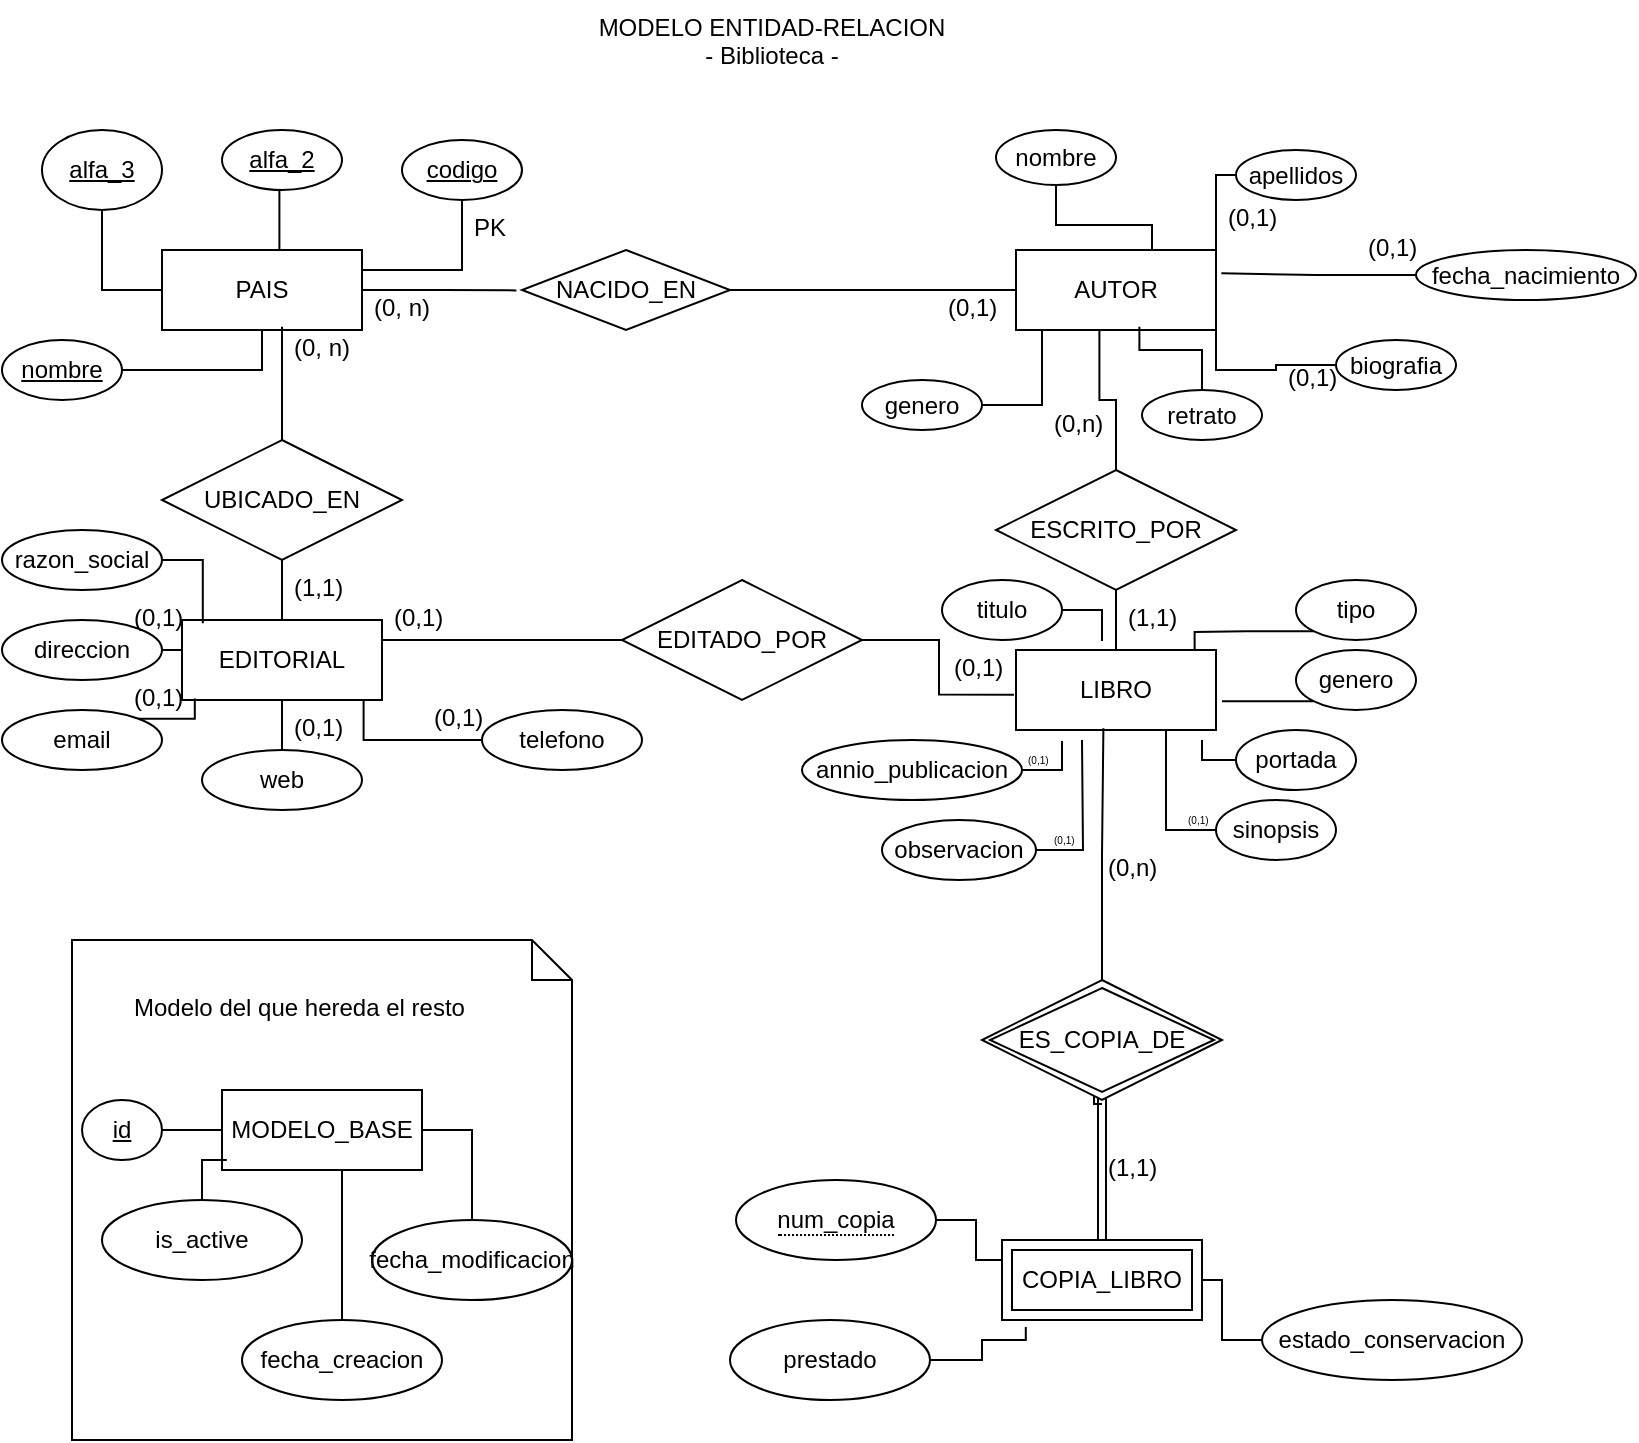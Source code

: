 <mxfile version="21.6.6" type="device">
  <diagram name="Página-1" id="tvkSS4rMcff3ueoVKAWK">
    <mxGraphModel dx="2440" dy="892" grid="1" gridSize="10" guides="1" tooltips="1" connect="1" arrows="1" fold="1" page="1" pageScale="1" pageWidth="827" pageHeight="1169" math="0" shadow="0">
      <root>
        <mxCell id="0" />
        <mxCell id="1" parent="0" />
        <mxCell id="QUkeyodenucUo9oFleA2-39" style="edgeStyle=orthogonalEdgeStyle;rounded=0;orthogonalLoop=1;jettySize=auto;html=1;entryX=-0.027;entryY=0.505;entryDx=0;entryDy=0;entryPerimeter=0;endArrow=none;endFill=0;" edge="1" parent="1" source="QUkeyodenucUo9oFleA2-12" target="QUkeyodenucUo9oFleA2-38">
          <mxGeometry relative="1" as="geometry" />
        </mxCell>
        <mxCell id="QUkeyodenucUo9oFleA2-12" value="PAIS" style="whiteSpace=wrap;html=1;align=center;" vertex="1" parent="1">
          <mxGeometry x="90" y="145" width="100" height="40" as="geometry" />
        </mxCell>
        <mxCell id="QUkeyodenucUo9oFleA2-26" style="edgeStyle=orthogonalEdgeStyle;rounded=0;orthogonalLoop=1;jettySize=auto;html=1;exitX=0.5;exitY=1;exitDx=0;exitDy=0;entryX=1;entryY=0.25;entryDx=0;entryDy=0;endArrow=none;endFill=0;" edge="1" parent="1" source="QUkeyodenucUo9oFleA2-13" target="QUkeyodenucUo9oFleA2-12">
          <mxGeometry relative="1" as="geometry" />
        </mxCell>
        <mxCell id="QUkeyodenucUo9oFleA2-13" value="codigo" style="ellipse;whiteSpace=wrap;html=1;align=center;fontStyle=4;" vertex="1" parent="1">
          <mxGeometry x="210" y="90" width="60" height="30" as="geometry" />
        </mxCell>
        <mxCell id="QUkeyodenucUo9oFleA2-27" style="edgeStyle=orthogonalEdgeStyle;rounded=0;orthogonalLoop=1;jettySize=auto;html=1;exitX=0.5;exitY=1;exitDx=0;exitDy=0;entryX=0.587;entryY=0.005;entryDx=0;entryDy=0;entryPerimeter=0;endArrow=none;endFill=0;" edge="1" parent="1" source="QUkeyodenucUo9oFleA2-14" target="QUkeyodenucUo9oFleA2-12">
          <mxGeometry relative="1" as="geometry" />
        </mxCell>
        <mxCell id="QUkeyodenucUo9oFleA2-14" value="alfa_2" style="ellipse;whiteSpace=wrap;html=1;align=center;fontStyle=4" vertex="1" parent="1">
          <mxGeometry x="120" y="85" width="60" height="30" as="geometry" />
        </mxCell>
        <mxCell id="QUkeyodenucUo9oFleA2-33" style="edgeStyle=orthogonalEdgeStyle;rounded=0;orthogonalLoop=1;jettySize=auto;html=1;exitX=0.5;exitY=1;exitDx=0;exitDy=0;entryX=0;entryY=0.5;entryDx=0;entryDy=0;endArrow=none;endFill=0;" edge="1" parent="1" source="QUkeyodenucUo9oFleA2-15" target="QUkeyodenucUo9oFleA2-12">
          <mxGeometry relative="1" as="geometry" />
        </mxCell>
        <mxCell id="QUkeyodenucUo9oFleA2-15" value="alfa_3" style="ellipse;whiteSpace=wrap;html=1;align=center;fontStyle=4" vertex="1" parent="1">
          <mxGeometry x="30" y="85" width="60" height="40" as="geometry" />
        </mxCell>
        <mxCell id="QUkeyodenucUo9oFleA2-30" value="" style="edgeStyle=orthogonalEdgeStyle;rounded=0;orthogonalLoop=1;jettySize=auto;html=1;endArrow=none;endFill=0;" edge="1" parent="1" source="QUkeyodenucUo9oFleA2-16" target="QUkeyodenucUo9oFleA2-12">
          <mxGeometry relative="1" as="geometry" />
        </mxCell>
        <mxCell id="QUkeyodenucUo9oFleA2-16" value="nombre" style="ellipse;whiteSpace=wrap;html=1;align=center;fontStyle=4" vertex="1" parent="1">
          <mxGeometry x="10" y="190" width="60" height="30" as="geometry" />
        </mxCell>
        <mxCell id="QUkeyodenucUo9oFleA2-19" value="MODELO ENTIDAD-RELACION&lt;br&gt;- Biblioteca -" style="text;strokeColor=none;fillColor=none;spacingLeft=4;spacingRight=4;overflow=hidden;rotatable=0;points=[[0,0.5],[1,0.5]];portConstraint=eastwest;fontSize=12;whiteSpace=wrap;html=1;align=center;" vertex="1" parent="1">
          <mxGeometry x="270" y="20" width="250" height="30" as="geometry" />
        </mxCell>
        <mxCell id="QUkeyodenucUo9oFleA2-36" value="PK" style="text;strokeColor=none;fillColor=none;spacingLeft=4;spacingRight=4;overflow=hidden;rotatable=0;points=[[0,0.5],[1,0.5]];portConstraint=eastwest;fontSize=12;whiteSpace=wrap;html=1;" vertex="1" parent="1">
          <mxGeometry x="240" y="120" width="40" height="30" as="geometry" />
        </mxCell>
        <mxCell id="QUkeyodenucUo9oFleA2-40" style="edgeStyle=orthogonalEdgeStyle;rounded=0;orthogonalLoop=1;jettySize=auto;html=1;entryX=0;entryY=0.5;entryDx=0;entryDy=0;endArrow=none;endFill=0;" edge="1" parent="1" source="QUkeyodenucUo9oFleA2-38" target="QUkeyodenucUo9oFleA2-43">
          <mxGeometry relative="1" as="geometry">
            <mxPoint x="437.2" y="167" as="targetPoint" />
          </mxGeometry>
        </mxCell>
        <mxCell id="QUkeyodenucUo9oFleA2-38" value="NACIDO_EN" style="shape=rhombus;perimeter=rhombusPerimeter;whiteSpace=wrap;html=1;align=center;" vertex="1" parent="1">
          <mxGeometry x="270" y="145" width="104" height="40" as="geometry" />
        </mxCell>
        <mxCell id="QUkeyodenucUo9oFleA2-43" value="AUTOR" style="whiteSpace=wrap;html=1;align=center;" vertex="1" parent="1">
          <mxGeometry x="517" y="145" width="100" height="40" as="geometry" />
        </mxCell>
        <mxCell id="QUkeyodenucUo9oFleA2-45" value="(0, n)" style="text;strokeColor=none;fillColor=none;spacingLeft=4;spacingRight=4;overflow=hidden;rotatable=0;points=[[0,0.5],[1,0.5]];portConstraint=eastwest;fontSize=12;whiteSpace=wrap;html=1;" vertex="1" parent="1">
          <mxGeometry x="190" y="160" width="40" height="30" as="geometry" />
        </mxCell>
        <mxCell id="QUkeyodenucUo9oFleA2-46" value="(0,1)" style="text;strokeColor=none;fillColor=none;spacingLeft=4;spacingRight=4;overflow=hidden;rotatable=0;points=[[0,0.5],[1,0.5]];portConstraint=eastwest;fontSize=12;whiteSpace=wrap;html=1;" vertex="1" parent="1">
          <mxGeometry x="477" y="160" width="40" height="30" as="geometry" />
        </mxCell>
        <mxCell id="QUkeyodenucUo9oFleA2-62" style="edgeStyle=orthogonalEdgeStyle;rounded=0;orthogonalLoop=1;jettySize=auto;html=1;exitX=0.5;exitY=0;exitDx=0;exitDy=0;entryX=0.617;entryY=0.958;entryDx=0;entryDy=0;entryPerimeter=0;startArrow=none;startFill=0;endArrow=none;endFill=0;" edge="1" parent="1" source="QUkeyodenucUo9oFleA2-48" target="QUkeyodenucUo9oFleA2-43">
          <mxGeometry relative="1" as="geometry" />
        </mxCell>
        <mxCell id="QUkeyodenucUo9oFleA2-48" value="retrato" style="ellipse;whiteSpace=wrap;html=1;align=center;" vertex="1" parent="1">
          <mxGeometry x="580" y="215" width="60" height="25" as="geometry" />
        </mxCell>
        <mxCell id="QUkeyodenucUo9oFleA2-63" style="edgeStyle=orthogonalEdgeStyle;rounded=0;orthogonalLoop=1;jettySize=auto;html=1;exitX=1;exitY=0.5;exitDx=0;exitDy=0;entryX=0.213;entryY=1;entryDx=0;entryDy=0;entryPerimeter=0;startArrow=none;startFill=0;endArrow=none;endFill=0;" edge="1" parent="1" source="QUkeyodenucUo9oFleA2-49" target="QUkeyodenucUo9oFleA2-43">
          <mxGeometry relative="1" as="geometry">
            <Array as="points">
              <mxPoint x="530" y="223" />
              <mxPoint x="530" y="185" />
            </Array>
          </mxGeometry>
        </mxCell>
        <mxCell id="QUkeyodenucUo9oFleA2-49" value="genero" style="ellipse;whiteSpace=wrap;html=1;align=center;" vertex="1" parent="1">
          <mxGeometry x="440" y="210" width="60" height="25" as="geometry" />
        </mxCell>
        <mxCell id="QUkeyodenucUo9oFleA2-61" style="edgeStyle=orthogonalEdgeStyle;rounded=0;orthogonalLoop=1;jettySize=auto;html=1;exitX=0;exitY=0.5;exitDx=0;exitDy=0;entryX=1;entryY=1;entryDx=0;entryDy=0;startArrow=none;startFill=0;endArrow=none;endFill=0;" edge="1" parent="1" source="QUkeyodenucUo9oFleA2-50" target="QUkeyodenucUo9oFleA2-43">
          <mxGeometry relative="1" as="geometry" />
        </mxCell>
        <mxCell id="QUkeyodenucUo9oFleA2-50" value="biografia" style="ellipse;whiteSpace=wrap;html=1;align=center;" vertex="1" parent="1">
          <mxGeometry x="677" y="190" width="60" height="25" as="geometry" />
        </mxCell>
        <mxCell id="QUkeyodenucUo9oFleA2-56" style="edgeStyle=orthogonalEdgeStyle;rounded=0;orthogonalLoop=1;jettySize=auto;html=1;entryX=0.68;entryY=0.008;entryDx=0;entryDy=0;entryPerimeter=0;startArrow=none;startFill=0;endArrow=none;endFill=0;" edge="1" parent="1" source="QUkeyodenucUo9oFleA2-51" target="QUkeyodenucUo9oFleA2-43">
          <mxGeometry relative="1" as="geometry" />
        </mxCell>
        <mxCell id="QUkeyodenucUo9oFleA2-51" value="nombre" style="ellipse;whiteSpace=wrap;html=1;align=center;" vertex="1" parent="1">
          <mxGeometry x="507" y="85" width="60" height="27.5" as="geometry" />
        </mxCell>
        <mxCell id="QUkeyodenucUo9oFleA2-58" style="edgeStyle=orthogonalEdgeStyle;rounded=0;orthogonalLoop=1;jettySize=auto;html=1;exitX=0;exitY=0.5;exitDx=0;exitDy=0;entryX=1;entryY=0;entryDx=0;entryDy=0;startArrow=none;startFill=0;endArrow=none;endFill=0;" edge="1" parent="1" source="QUkeyodenucUo9oFleA2-52" target="QUkeyodenucUo9oFleA2-43">
          <mxGeometry relative="1" as="geometry" />
        </mxCell>
        <mxCell id="QUkeyodenucUo9oFleA2-52" value="apellidos" style="ellipse;whiteSpace=wrap;html=1;align=center;" vertex="1" parent="1">
          <mxGeometry x="627" y="95" width="60" height="25" as="geometry" />
        </mxCell>
        <mxCell id="QUkeyodenucUo9oFleA2-64" style="edgeStyle=orthogonalEdgeStyle;rounded=0;orthogonalLoop=1;jettySize=auto;html=1;exitX=0;exitY=0.5;exitDx=0;exitDy=0;entryX=1.027;entryY=0.292;entryDx=0;entryDy=0;entryPerimeter=0;endArrow=none;endFill=0;" edge="1" parent="1" source="QUkeyodenucUo9oFleA2-53" target="QUkeyodenucUo9oFleA2-43">
          <mxGeometry relative="1" as="geometry" />
        </mxCell>
        <mxCell id="QUkeyodenucUo9oFleA2-53" value="fecha_nacimiento" style="ellipse;whiteSpace=wrap;html=1;align=center;" vertex="1" parent="1">
          <mxGeometry x="717" y="145" width="110" height="25" as="geometry" />
        </mxCell>
        <mxCell id="QUkeyodenucUo9oFleA2-65" value="(0,1)" style="text;strokeColor=none;fillColor=none;spacingLeft=4;spacingRight=4;overflow=hidden;rotatable=0;points=[[0,0.5],[1,0.5]];portConstraint=eastwest;fontSize=12;whiteSpace=wrap;html=1;" vertex="1" parent="1">
          <mxGeometry x="647" y="195" width="40" height="30" as="geometry" />
        </mxCell>
        <mxCell id="QUkeyodenucUo9oFleA2-66" value="(0,1)" style="text;strokeColor=none;fillColor=none;spacingLeft=4;spacingRight=4;overflow=hidden;rotatable=0;points=[[0,0.5],[1,0.5]];portConstraint=eastwest;fontSize=12;whiteSpace=wrap;html=1;" vertex="1" parent="1">
          <mxGeometry x="687" y="130" width="40" height="30" as="geometry" />
        </mxCell>
        <mxCell id="QUkeyodenucUo9oFleA2-67" value="(0,1)" style="text;strokeColor=none;fillColor=none;spacingLeft=4;spacingRight=4;overflow=hidden;rotatable=0;points=[[0,0.5],[1,0.5]];portConstraint=eastwest;fontSize=12;whiteSpace=wrap;html=1;" vertex="1" parent="1">
          <mxGeometry x="617" y="115" width="40" height="30" as="geometry" />
        </mxCell>
        <mxCell id="QUkeyodenucUo9oFleA2-69" value="EDITORIAL" style="whiteSpace=wrap;html=1;align=center;" vertex="1" parent="1">
          <mxGeometry x="100" y="330" width="100" height="40" as="geometry" />
        </mxCell>
        <mxCell id="QUkeyodenucUo9oFleA2-86" style="edgeStyle=orthogonalEdgeStyle;rounded=0;orthogonalLoop=1;jettySize=auto;html=1;entryX=0.5;entryY=1;entryDx=0;entryDy=0;endArrow=none;endFill=0;" edge="1" parent="1" source="QUkeyodenucUo9oFleA2-70" target="QUkeyodenucUo9oFleA2-69">
          <mxGeometry relative="1" as="geometry" />
        </mxCell>
        <mxCell id="QUkeyodenucUo9oFleA2-70" value="web" style="ellipse;whiteSpace=wrap;html=1;align=center;" vertex="1" parent="1">
          <mxGeometry x="110" y="395" width="80" height="30" as="geometry" />
        </mxCell>
        <mxCell id="QUkeyodenucUo9oFleA2-87" style="edgeStyle=orthogonalEdgeStyle;rounded=0;orthogonalLoop=1;jettySize=auto;html=1;exitX=0;exitY=0.5;exitDx=0;exitDy=0;entryX=0.908;entryY=0.99;entryDx=0;entryDy=0;entryPerimeter=0;endArrow=none;endFill=0;" edge="1" parent="1" source="QUkeyodenucUo9oFleA2-71" target="QUkeyodenucUo9oFleA2-69">
          <mxGeometry relative="1" as="geometry" />
        </mxCell>
        <mxCell id="QUkeyodenucUo9oFleA2-71" value="telefono" style="ellipse;whiteSpace=wrap;html=1;align=center;" vertex="1" parent="1">
          <mxGeometry x="250" y="375" width="80" height="30" as="geometry" />
        </mxCell>
        <mxCell id="QUkeyodenucUo9oFleA2-83" style="edgeStyle=orthogonalEdgeStyle;rounded=0;orthogonalLoop=1;jettySize=auto;html=1;entryX=0.104;entryY=0.04;entryDx=0;entryDy=0;entryPerimeter=0;endArrow=none;endFill=0;" edge="1" parent="1" source="QUkeyodenucUo9oFleA2-72" target="QUkeyodenucUo9oFleA2-69">
          <mxGeometry relative="1" as="geometry" />
        </mxCell>
        <mxCell id="QUkeyodenucUo9oFleA2-72" value="razon_social" style="ellipse;whiteSpace=wrap;html=1;align=center;" vertex="1" parent="1">
          <mxGeometry x="10" y="285" width="80" height="30" as="geometry" />
        </mxCell>
        <mxCell id="QUkeyodenucUo9oFleA2-84" style="edgeStyle=orthogonalEdgeStyle;rounded=0;orthogonalLoop=1;jettySize=auto;html=1;exitX=1;exitY=0.5;exitDx=0;exitDy=0;entryX=0;entryY=0.38;entryDx=0;entryDy=0;entryPerimeter=0;endArrow=none;endFill=0;" edge="1" parent="1" source="QUkeyodenucUo9oFleA2-73" target="QUkeyodenucUo9oFleA2-69">
          <mxGeometry relative="1" as="geometry" />
        </mxCell>
        <mxCell id="QUkeyodenucUo9oFleA2-73" value="direccion" style="ellipse;whiteSpace=wrap;html=1;align=center;" vertex="1" parent="1">
          <mxGeometry x="10" y="330" width="80" height="30" as="geometry" />
        </mxCell>
        <mxCell id="QUkeyodenucUo9oFleA2-85" style="edgeStyle=orthogonalEdgeStyle;rounded=0;orthogonalLoop=1;jettySize=auto;html=1;exitX=1;exitY=0;exitDx=0;exitDy=0;entryX=0.064;entryY=0.98;entryDx=0;entryDy=0;entryPerimeter=0;endArrow=none;endFill=0;" edge="1" parent="1" source="QUkeyodenucUo9oFleA2-74" target="QUkeyodenucUo9oFleA2-69">
          <mxGeometry relative="1" as="geometry" />
        </mxCell>
        <mxCell id="QUkeyodenucUo9oFleA2-74" value="email" style="ellipse;whiteSpace=wrap;html=1;align=center;" vertex="1" parent="1">
          <mxGeometry x="10" y="375" width="80" height="30" as="geometry" />
        </mxCell>
        <mxCell id="QUkeyodenucUo9oFleA2-77" style="edgeStyle=orthogonalEdgeStyle;rounded=0;orthogonalLoop=1;jettySize=auto;html=1;entryX=0.6;entryY=0.96;entryDx=0;entryDy=0;entryPerimeter=0;endArrow=none;endFill=0;" edge="1" parent="1" source="QUkeyodenucUo9oFleA2-76" target="QUkeyodenucUo9oFleA2-12">
          <mxGeometry relative="1" as="geometry" />
        </mxCell>
        <mxCell id="QUkeyodenucUo9oFleA2-78" style="edgeStyle=orthogonalEdgeStyle;rounded=0;orthogonalLoop=1;jettySize=auto;html=1;exitX=0.5;exitY=1;exitDx=0;exitDy=0;entryX=0.5;entryY=0;entryDx=0;entryDy=0;endArrow=none;endFill=0;" edge="1" parent="1" source="QUkeyodenucUo9oFleA2-76" target="QUkeyodenucUo9oFleA2-69">
          <mxGeometry relative="1" as="geometry" />
        </mxCell>
        <mxCell id="QUkeyodenucUo9oFleA2-76" value="UBICADO_EN" style="shape=rhombus;perimeter=rhombusPerimeter;whiteSpace=wrap;html=1;align=center;" vertex="1" parent="1">
          <mxGeometry x="90" y="240" width="120" height="60" as="geometry" />
        </mxCell>
        <mxCell id="QUkeyodenucUo9oFleA2-88" value="(1,1)" style="text;strokeColor=none;fillColor=none;spacingLeft=4;spacingRight=4;overflow=hidden;rotatable=0;points=[[0,0.5],[1,0.5]];portConstraint=eastwest;fontSize=12;whiteSpace=wrap;html=1;" vertex="1" parent="1">
          <mxGeometry x="150" y="300" width="40" height="30" as="geometry" />
        </mxCell>
        <mxCell id="QUkeyodenucUo9oFleA2-89" value="(0, n)" style="text;strokeColor=none;fillColor=none;spacingLeft=4;spacingRight=4;overflow=hidden;rotatable=0;points=[[0,0.5],[1,0.5]];portConstraint=eastwest;fontSize=12;whiteSpace=wrap;html=1;" vertex="1" parent="1">
          <mxGeometry x="150" y="180" width="40" height="30" as="geometry" />
        </mxCell>
        <mxCell id="QUkeyodenucUo9oFleA2-90" value="(0,1)" style="text;strokeColor=none;fillColor=none;spacingLeft=4;spacingRight=4;overflow=hidden;rotatable=0;points=[[0,0.5],[1,0.5]];portConstraint=eastwest;fontSize=12;whiteSpace=wrap;html=1;" vertex="1" parent="1">
          <mxGeometry x="220" y="365" width="40" height="30" as="geometry" />
        </mxCell>
        <mxCell id="QUkeyodenucUo9oFleA2-92" value="(0,1)" style="text;strokeColor=none;fillColor=none;spacingLeft=4;spacingRight=4;overflow=hidden;rotatable=0;points=[[0,0.5],[1,0.5]];portConstraint=eastwest;fontSize=12;whiteSpace=wrap;html=1;" vertex="1" parent="1">
          <mxGeometry x="70" y="355" width="40" height="30" as="geometry" />
        </mxCell>
        <mxCell id="QUkeyodenucUo9oFleA2-93" value="(0,1)" style="text;strokeColor=none;fillColor=none;spacingLeft=4;spacingRight=4;overflow=hidden;rotatable=0;points=[[0,0.5],[1,0.5]];portConstraint=eastwest;fontSize=12;whiteSpace=wrap;html=1;" vertex="1" parent="1">
          <mxGeometry x="150" y="370" width="40" height="30" as="geometry" />
        </mxCell>
        <mxCell id="QUkeyodenucUo9oFleA2-94" value="(0,1)" style="text;strokeColor=none;fillColor=none;spacingLeft=4;spacingRight=4;overflow=hidden;rotatable=0;points=[[0,0.5],[1,0.5]];portConstraint=eastwest;fontSize=12;whiteSpace=wrap;html=1;" vertex="1" parent="1">
          <mxGeometry x="70" y="315" width="40" height="30" as="geometry" />
        </mxCell>
        <mxCell id="QUkeyodenucUo9oFleA2-98" value="LIBRO" style="whiteSpace=wrap;html=1;align=center;" vertex="1" parent="1">
          <mxGeometry x="517" y="345" width="100" height="40" as="geometry" />
        </mxCell>
        <mxCell id="QUkeyodenucUo9oFleA2-105" style="edgeStyle=orthogonalEdgeStyle;rounded=0;orthogonalLoop=1;jettySize=auto;html=1;entryX=-0.01;entryY=0.558;entryDx=0;entryDy=0;entryPerimeter=0;endArrow=none;endFill=0;" edge="1" parent="1" source="QUkeyodenucUo9oFleA2-99" target="QUkeyodenucUo9oFleA2-98">
          <mxGeometry relative="1" as="geometry" />
        </mxCell>
        <mxCell id="QUkeyodenucUo9oFleA2-106" style="edgeStyle=orthogonalEdgeStyle;rounded=0;orthogonalLoop=1;jettySize=auto;html=1;entryX=1;entryY=0.25;entryDx=0;entryDy=0;endArrow=none;endFill=0;" edge="1" parent="1" source="QUkeyodenucUo9oFleA2-99" target="QUkeyodenucUo9oFleA2-69">
          <mxGeometry relative="1" as="geometry" />
        </mxCell>
        <mxCell id="QUkeyodenucUo9oFleA2-99" value="EDITADO_POR" style="shape=rhombus;perimeter=rhombusPerimeter;whiteSpace=wrap;html=1;align=center;" vertex="1" parent="1">
          <mxGeometry x="320" y="310" width="120" height="60" as="geometry" />
        </mxCell>
        <mxCell id="QUkeyodenucUo9oFleA2-101" value="" style="edgeStyle=orthogonalEdgeStyle;rounded=0;orthogonalLoop=1;jettySize=auto;html=1;endArrow=none;endFill=0;" edge="1" parent="1" source="QUkeyodenucUo9oFleA2-100" target="QUkeyodenucUo9oFleA2-98">
          <mxGeometry relative="1" as="geometry" />
        </mxCell>
        <mxCell id="QUkeyodenucUo9oFleA2-103" value="" style="edgeStyle=orthogonalEdgeStyle;rounded=0;orthogonalLoop=1;jettySize=auto;html=1;entryX=0.417;entryY=1;entryDx=0;entryDy=0;entryPerimeter=0;endArrow=none;endFill=0;" edge="1" parent="1" source="QUkeyodenucUo9oFleA2-100" target="QUkeyodenucUo9oFleA2-43">
          <mxGeometry relative="1" as="geometry" />
        </mxCell>
        <mxCell id="QUkeyodenucUo9oFleA2-100" value="ESCRITO_POR" style="shape=rhombus;perimeter=rhombusPerimeter;whiteSpace=wrap;html=1;align=center;" vertex="1" parent="1">
          <mxGeometry x="507" y="255" width="120" height="60" as="geometry" />
        </mxCell>
        <mxCell id="QUkeyodenucUo9oFleA2-107" value="(0,1)" style="text;strokeColor=none;fillColor=none;spacingLeft=4;spacingRight=4;overflow=hidden;rotatable=0;points=[[0,0.5],[1,0.5]];portConstraint=eastwest;fontSize=12;whiteSpace=wrap;html=1;" vertex="1" parent="1">
          <mxGeometry x="200" y="315" width="40" height="30" as="geometry" />
        </mxCell>
        <mxCell id="QUkeyodenucUo9oFleA2-108" value="(0,1)" style="text;strokeColor=none;fillColor=none;spacingLeft=4;spacingRight=4;overflow=hidden;rotatable=0;points=[[0,0.5],[1,0.5]];portConstraint=eastwest;fontSize=12;whiteSpace=wrap;html=1;" vertex="1" parent="1">
          <mxGeometry x="480" y="340" width="40" height="30" as="geometry" />
        </mxCell>
        <mxCell id="QUkeyodenucUo9oFleA2-110" value="(1,1)" style="text;strokeColor=none;fillColor=none;spacingLeft=4;spacingRight=4;overflow=hidden;rotatable=0;points=[[0,0.5],[1,0.5]];portConstraint=eastwest;fontSize=12;whiteSpace=wrap;html=1;" vertex="1" parent="1">
          <mxGeometry x="567" y="315" width="40" height="30" as="geometry" />
        </mxCell>
        <mxCell id="QUkeyodenucUo9oFleA2-111" value="(0,n)" style="text;strokeColor=none;fillColor=none;spacingLeft=4;spacingRight=4;overflow=hidden;rotatable=0;points=[[0,0.5],[1,0.5]];portConstraint=eastwest;fontSize=12;whiteSpace=wrap;html=1;" vertex="1" parent="1">
          <mxGeometry x="530" y="218" width="40" height="30" as="geometry" />
        </mxCell>
        <mxCell id="QUkeyodenucUo9oFleA2-120" style="edgeStyle=orthogonalEdgeStyle;rounded=0;orthogonalLoop=1;jettySize=auto;html=1;startArrow=none;startFill=0;endArrow=none;endFill=0;" edge="1" parent="1" source="QUkeyodenucUo9oFleA2-113">
          <mxGeometry relative="1" as="geometry">
            <mxPoint x="560" y="340" as="targetPoint" />
          </mxGeometry>
        </mxCell>
        <mxCell id="QUkeyodenucUo9oFleA2-113" value="titulo" style="ellipse;whiteSpace=wrap;html=1;align=center;" vertex="1" parent="1">
          <mxGeometry x="480" y="310" width="60" height="30" as="geometry" />
        </mxCell>
        <mxCell id="QUkeyodenucUo9oFleA2-125" style="edgeStyle=orthogonalEdgeStyle;rounded=0;orthogonalLoop=1;jettySize=auto;html=1;startArrow=none;startFill=0;endArrow=none;endFill=0;" edge="1" parent="1" source="QUkeyodenucUo9oFleA2-114">
          <mxGeometry relative="1" as="geometry">
            <mxPoint x="540" y="390" as="targetPoint" />
          </mxGeometry>
        </mxCell>
        <mxCell id="QUkeyodenucUo9oFleA2-114" value="annio_publicacion" style="ellipse;whiteSpace=wrap;html=1;align=center;" vertex="1" parent="1">
          <mxGeometry x="410" y="390" width="110" height="30" as="geometry" />
        </mxCell>
        <mxCell id="QUkeyodenucUo9oFleA2-126" style="edgeStyle=orthogonalEdgeStyle;rounded=0;orthogonalLoop=1;jettySize=auto;html=1;startArrow=none;startFill=0;endArrow=none;endFill=0;" edge="1" parent="1" source="QUkeyodenucUo9oFleA2-115">
          <mxGeometry relative="1" as="geometry">
            <mxPoint x="550" y="390" as="targetPoint" />
          </mxGeometry>
        </mxCell>
        <mxCell id="QUkeyodenucUo9oFleA2-115" value="observacion" style="ellipse;whiteSpace=wrap;html=1;align=center;" vertex="1" parent="1">
          <mxGeometry x="450" y="430" width="77" height="30" as="geometry" />
        </mxCell>
        <mxCell id="QUkeyodenucUo9oFleA2-124" style="edgeStyle=orthogonalEdgeStyle;rounded=0;orthogonalLoop=1;jettySize=auto;html=1;exitX=0;exitY=0.5;exitDx=0;exitDy=0;entryX=0.75;entryY=1;entryDx=0;entryDy=0;startArrow=none;startFill=0;endArrow=none;endFill=0;" edge="1" parent="1" source="QUkeyodenucUo9oFleA2-116" target="QUkeyodenucUo9oFleA2-98">
          <mxGeometry relative="1" as="geometry" />
        </mxCell>
        <mxCell id="QUkeyodenucUo9oFleA2-116" value="sinopsis" style="ellipse;whiteSpace=wrap;html=1;align=center;" vertex="1" parent="1">
          <mxGeometry x="617" y="420" width="60" height="30" as="geometry" />
        </mxCell>
        <mxCell id="QUkeyodenucUo9oFleA2-123" style="edgeStyle=orthogonalEdgeStyle;rounded=0;orthogonalLoop=1;jettySize=auto;html=1;exitX=0;exitY=0.5;exitDx=0;exitDy=0;startArrow=none;startFill=0;endArrow=none;endFill=0;" edge="1" parent="1" source="QUkeyodenucUo9oFleA2-117">
          <mxGeometry relative="1" as="geometry">
            <mxPoint x="610" y="390" as="targetPoint" />
          </mxGeometry>
        </mxCell>
        <mxCell id="QUkeyodenucUo9oFleA2-117" value="portada" style="ellipse;whiteSpace=wrap;html=1;align=center;" vertex="1" parent="1">
          <mxGeometry x="627" y="385" width="60" height="30" as="geometry" />
        </mxCell>
        <mxCell id="QUkeyodenucUo9oFleA2-122" style="edgeStyle=orthogonalEdgeStyle;rounded=0;orthogonalLoop=1;jettySize=auto;html=1;exitX=0;exitY=1;exitDx=0;exitDy=0;startArrow=none;startFill=0;endArrow=none;endFill=0;" edge="1" parent="1" source="QUkeyodenucUo9oFleA2-118">
          <mxGeometry relative="1" as="geometry">
            <mxPoint x="620" y="370.667" as="targetPoint" />
          </mxGeometry>
        </mxCell>
        <mxCell id="QUkeyodenucUo9oFleA2-118" value="genero" style="ellipse;whiteSpace=wrap;html=1;align=center;" vertex="1" parent="1">
          <mxGeometry x="657" y="345" width="60" height="30" as="geometry" />
        </mxCell>
        <mxCell id="QUkeyodenucUo9oFleA2-121" style="edgeStyle=orthogonalEdgeStyle;rounded=0;orthogonalLoop=1;jettySize=auto;html=1;exitX=0;exitY=1;exitDx=0;exitDy=0;entryX=0.983;entryY=0.989;entryDx=0;entryDy=0;entryPerimeter=0;startArrow=none;startFill=0;endArrow=none;endFill=0;" edge="1" parent="1" source="QUkeyodenucUo9oFleA2-119" target="QUkeyodenucUo9oFleA2-110">
          <mxGeometry relative="1" as="geometry">
            <Array as="points">
              <mxPoint x="632" y="336" />
              <mxPoint x="606" y="336" />
            </Array>
          </mxGeometry>
        </mxCell>
        <mxCell id="QUkeyodenucUo9oFleA2-119" value="tipo" style="ellipse;whiteSpace=wrap;html=1;align=center;" vertex="1" parent="1">
          <mxGeometry x="657" y="310" width="60" height="30" as="geometry" />
        </mxCell>
        <mxCell id="QUkeyodenucUo9oFleA2-130" value="(0,1)" style="text;strokeColor=none;fillColor=none;spacingLeft=4;spacingRight=4;overflow=hidden;rotatable=0;points=[[0,0.5],[1,0.5]];portConstraint=eastwest;fontSize=5;whiteSpace=wrap;html=1;" vertex="1" parent="1">
          <mxGeometry x="597" y="420" width="20" height="20" as="geometry" />
        </mxCell>
        <mxCell id="QUkeyodenucUo9oFleA2-131" value="(0,1)" style="text;strokeColor=none;fillColor=none;spacingLeft=4;spacingRight=4;overflow=hidden;rotatable=0;points=[[0,0.5],[1,0.5]];portConstraint=eastwest;fontSize=5;whiteSpace=wrap;html=1;" vertex="1" parent="1">
          <mxGeometry x="530" y="430" width="20" height="20" as="geometry" />
        </mxCell>
        <mxCell id="QUkeyodenucUo9oFleA2-133" value="(0,1)" style="text;strokeColor=none;fillColor=none;spacingLeft=4;spacingRight=4;overflow=hidden;rotatable=0;points=[[0,0.5],[1,0.5]];portConstraint=eastwest;fontSize=5;whiteSpace=wrap;html=1;" vertex="1" parent="1">
          <mxGeometry x="517" y="390" width="20" height="20" as="geometry" />
        </mxCell>
        <mxCell id="QUkeyodenucUo9oFleA2-137" style="edgeStyle=orthogonalEdgeStyle;rounded=0;orthogonalLoop=1;jettySize=auto;html=1;entryX=0.5;entryY=1;entryDx=0;entryDy=0;shape=link;" edge="1" parent="1" source="QUkeyodenucUo9oFleA2-135" target="QUkeyodenucUo9oFleA2-136">
          <mxGeometry relative="1" as="geometry">
            <Array as="points">
              <mxPoint x="560" y="540" />
              <mxPoint x="558" y="540" />
              <mxPoint x="558" y="570" />
            </Array>
          </mxGeometry>
        </mxCell>
        <mxCell id="QUkeyodenucUo9oFleA2-135" value="COPIA_LIBRO" style="shape=ext;margin=3;double=1;whiteSpace=wrap;html=1;align=center;" vertex="1" parent="1">
          <mxGeometry x="510" y="640" width="100" height="40" as="geometry" />
        </mxCell>
        <mxCell id="QUkeyodenucUo9oFleA2-139" value="" style="edgeStyle=orthogonalEdgeStyle;rounded=0;orthogonalLoop=1;jettySize=auto;html=1;entryX=0.437;entryY=0.979;entryDx=0;entryDy=0;entryPerimeter=0;endArrow=none;endFill=0;" edge="1" parent="1" source="QUkeyodenucUo9oFleA2-136" target="QUkeyodenucUo9oFleA2-98">
          <mxGeometry relative="1" as="geometry" />
        </mxCell>
        <mxCell id="QUkeyodenucUo9oFleA2-136" value="ES_COPIA_DE" style="shape=rhombus;double=1;perimeter=rhombusPerimeter;whiteSpace=wrap;html=1;align=center;" vertex="1" parent="1">
          <mxGeometry x="500" y="510" width="120" height="60" as="geometry" />
        </mxCell>
        <mxCell id="QUkeyodenucUo9oFleA2-140" value="(0,n)" style="text;strokeColor=none;fillColor=none;spacingLeft=4;spacingRight=4;overflow=hidden;rotatable=0;points=[[0,0.5],[1,0.5]];portConstraint=eastwest;fontSize=12;whiteSpace=wrap;html=1;" vertex="1" parent="1">
          <mxGeometry x="557" y="440" width="40" height="30" as="geometry" />
        </mxCell>
        <mxCell id="QUkeyodenucUo9oFleA2-141" value="(1,1)" style="text;strokeColor=none;fillColor=none;spacingLeft=4;spacingRight=4;overflow=hidden;rotatable=0;points=[[0,0.5],[1,0.5]];portConstraint=eastwest;fontSize=12;whiteSpace=wrap;html=1;" vertex="1" parent="1">
          <mxGeometry x="557" y="590" width="40" height="30" as="geometry" />
        </mxCell>
        <mxCell id="QUkeyodenucUo9oFleA2-147" style="edgeStyle=orthogonalEdgeStyle;rounded=0;orthogonalLoop=1;jettySize=auto;html=1;exitX=1;exitY=0.5;exitDx=0;exitDy=0;entryX=0.119;entryY=1.089;entryDx=0;entryDy=0;entryPerimeter=0;endArrow=none;endFill=0;" edge="1" parent="1" source="QUkeyodenucUo9oFleA2-142" target="QUkeyodenucUo9oFleA2-135">
          <mxGeometry relative="1" as="geometry">
            <Array as="points">
              <mxPoint x="500" y="700" />
              <mxPoint x="500" y="690" />
              <mxPoint x="522" y="690" />
            </Array>
          </mxGeometry>
        </mxCell>
        <mxCell id="QUkeyodenucUo9oFleA2-142" value="prestado" style="ellipse;whiteSpace=wrap;html=1;align=center;" vertex="1" parent="1">
          <mxGeometry x="374" y="680" width="100" height="40" as="geometry" />
        </mxCell>
        <mxCell id="QUkeyodenucUo9oFleA2-146" style="edgeStyle=orthogonalEdgeStyle;rounded=0;orthogonalLoop=1;jettySize=auto;html=1;entryX=0;entryY=0.25;entryDx=0;entryDy=0;endArrow=none;endFill=0;" edge="1" parent="1" source="QUkeyodenucUo9oFleA2-144" target="QUkeyodenucUo9oFleA2-135">
          <mxGeometry relative="1" as="geometry" />
        </mxCell>
        <mxCell id="QUkeyodenucUo9oFleA2-144" value="&lt;span style=&quot;border-bottom: 1px dotted&quot;&gt;num_copia&lt;/span&gt;" style="ellipse;whiteSpace=wrap;html=1;align=center;" vertex="1" parent="1">
          <mxGeometry x="377" y="610" width="100" height="40" as="geometry" />
        </mxCell>
        <mxCell id="QUkeyodenucUo9oFleA2-148" style="edgeStyle=orthogonalEdgeStyle;rounded=0;orthogonalLoop=1;jettySize=auto;html=1;exitX=0;exitY=0.5;exitDx=0;exitDy=0;entryX=1;entryY=0.5;entryDx=0;entryDy=0;endArrow=none;endFill=0;" edge="1" parent="1" source="QUkeyodenucUo9oFleA2-145" target="QUkeyodenucUo9oFleA2-135">
          <mxGeometry relative="1" as="geometry" />
        </mxCell>
        <mxCell id="QUkeyodenucUo9oFleA2-145" value="estado_conservacion" style="ellipse;whiteSpace=wrap;html=1;align=center;" vertex="1" parent="1">
          <mxGeometry x="640" y="670" width="130" height="40" as="geometry" />
        </mxCell>
        <mxCell id="QUkeyodenucUo9oFleA2-149" value="" style="shape=note;size=20;whiteSpace=wrap;html=1;" vertex="1" parent="1">
          <mxGeometry x="45" y="490" width="250" height="250" as="geometry" />
        </mxCell>
        <mxCell id="QUkeyodenucUo9oFleA2-150" value="MODELO_BASE" style="whiteSpace=wrap;html=1;align=center;" vertex="1" parent="1">
          <mxGeometry x="120" y="565" width="100" height="40" as="geometry" />
        </mxCell>
        <mxCell id="QUkeyodenucUo9oFleA2-159" style="edgeStyle=orthogonalEdgeStyle;rounded=0;orthogonalLoop=1;jettySize=auto;html=1;endArrow=none;endFill=0;" edge="1" parent="1" source="QUkeyodenucUo9oFleA2-151" target="QUkeyodenucUo9oFleA2-150">
          <mxGeometry relative="1" as="geometry" />
        </mxCell>
        <mxCell id="QUkeyodenucUo9oFleA2-151" value="id" style="ellipse;whiteSpace=wrap;html=1;align=center;fontStyle=4;" vertex="1" parent="1">
          <mxGeometry x="50" y="570" width="40" height="30" as="geometry" />
        </mxCell>
        <mxCell id="QUkeyodenucUo9oFleA2-158" style="edgeStyle=orthogonalEdgeStyle;rounded=0;orthogonalLoop=1;jettySize=auto;html=1;entryX=0.024;entryY=0.869;entryDx=0;entryDy=0;entryPerimeter=0;endArrow=none;endFill=0;" edge="1" parent="1" source="QUkeyodenucUo9oFleA2-152" target="QUkeyodenucUo9oFleA2-150">
          <mxGeometry relative="1" as="geometry" />
        </mxCell>
        <mxCell id="QUkeyodenucUo9oFleA2-152" value="is_active" style="ellipse;whiteSpace=wrap;html=1;align=center;" vertex="1" parent="1">
          <mxGeometry x="60" y="620" width="100" height="40" as="geometry" />
        </mxCell>
        <mxCell id="QUkeyodenucUo9oFleA2-157" style="edgeStyle=orthogonalEdgeStyle;rounded=0;orthogonalLoop=1;jettySize=auto;html=1;exitX=0.5;exitY=0;exitDx=0;exitDy=0;entryX=0.75;entryY=1;entryDx=0;entryDy=0;endArrow=none;endFill=0;" edge="1" parent="1" source="QUkeyodenucUo9oFleA2-153" target="QUkeyodenucUo9oFleA2-150">
          <mxGeometry relative="1" as="geometry">
            <Array as="points">
              <mxPoint x="180" y="605" />
            </Array>
          </mxGeometry>
        </mxCell>
        <mxCell id="QUkeyodenucUo9oFleA2-153" value="fecha_creacion" style="ellipse;whiteSpace=wrap;html=1;align=center;" vertex="1" parent="1">
          <mxGeometry x="130" y="680" width="100" height="40" as="geometry" />
        </mxCell>
        <mxCell id="QUkeyodenucUo9oFleA2-156" style="edgeStyle=orthogonalEdgeStyle;rounded=0;orthogonalLoop=1;jettySize=auto;html=1;exitX=0.5;exitY=0;exitDx=0;exitDy=0;entryX=1;entryY=0.5;entryDx=0;entryDy=0;endArrow=none;endFill=0;" edge="1" parent="1" source="QUkeyodenucUo9oFleA2-154" target="QUkeyodenucUo9oFleA2-150">
          <mxGeometry relative="1" as="geometry" />
        </mxCell>
        <mxCell id="QUkeyodenucUo9oFleA2-154" value="fecha_modificacion" style="ellipse;whiteSpace=wrap;html=1;align=center;" vertex="1" parent="1">
          <mxGeometry x="195" y="630" width="100" height="40" as="geometry" />
        </mxCell>
        <mxCell id="QUkeyodenucUo9oFleA2-160" value="Modelo del que hereda el resto" style="text;strokeColor=none;fillColor=none;spacingLeft=4;spacingRight=4;overflow=hidden;rotatable=0;points=[[0,0.5],[1,0.5]];portConstraint=eastwest;fontSize=12;whiteSpace=wrap;html=1;" vertex="1" parent="1">
          <mxGeometry x="70" y="510" width="210" height="30" as="geometry" />
        </mxCell>
      </root>
    </mxGraphModel>
  </diagram>
</mxfile>
